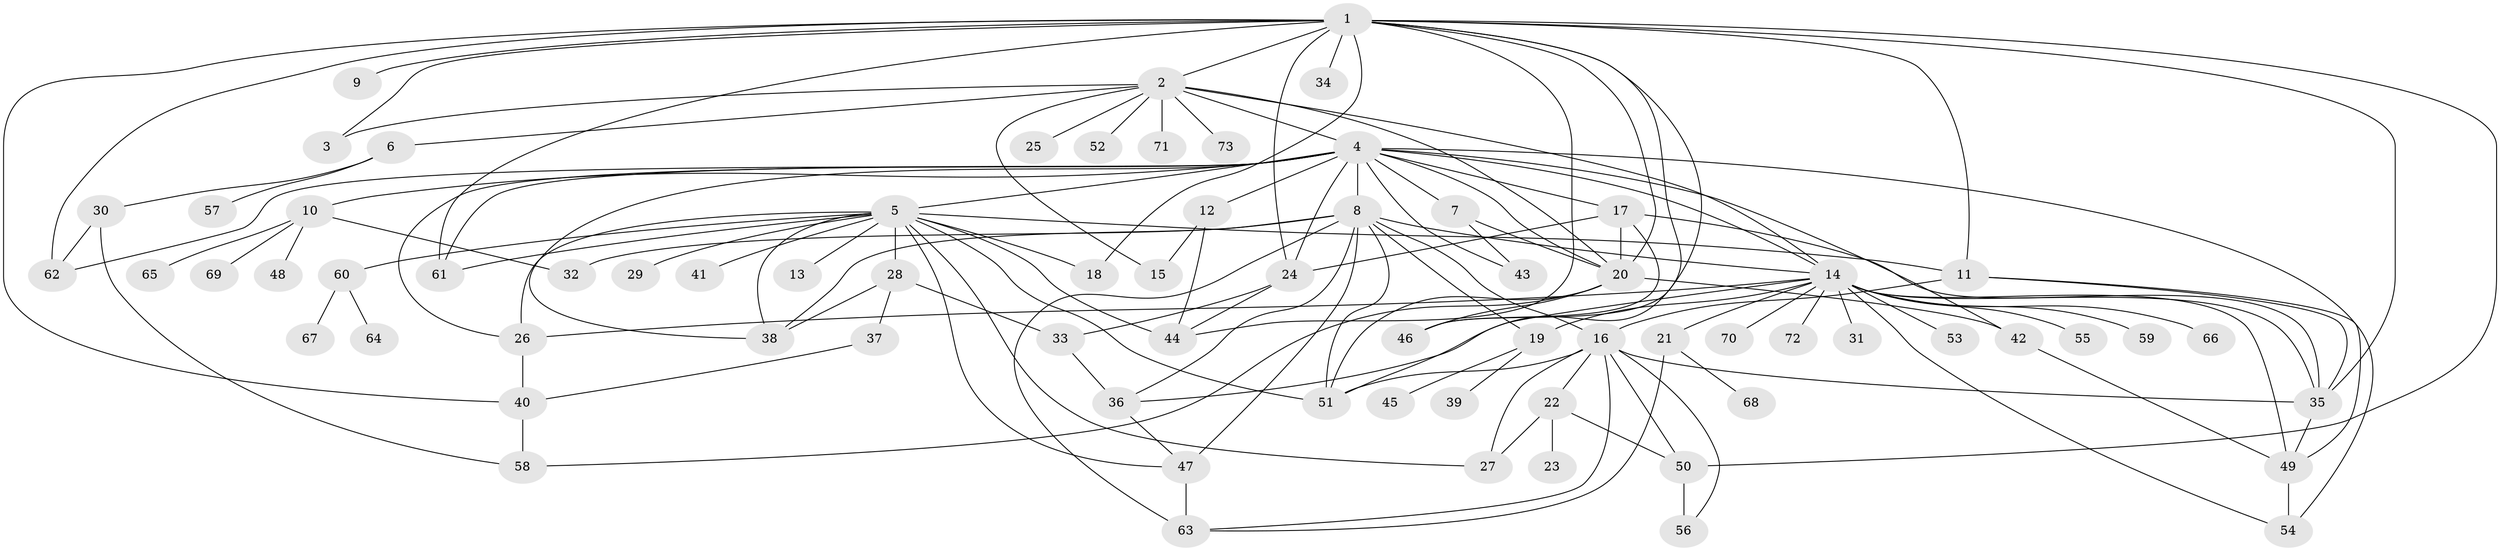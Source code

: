 // original degree distribution, {18: 0.006896551724137931, 13: 0.013793103448275862, 3: 0.1310344827586207, 36: 0.006896551724137931, 16: 0.006896551724137931, 4: 0.10344827586206896, 2: 0.15862068965517243, 1: 0.4896551724137931, 9: 0.006896551724137931, 6: 0.020689655172413793, 19: 0.006896551724137931, 12: 0.006896551724137931, 5: 0.020689655172413793, 8: 0.013793103448275862, 7: 0.006896551724137931}
// Generated by graph-tools (version 1.1) at 2025/35/03/09/25 02:35:37]
// undirected, 73 vertices, 133 edges
graph export_dot {
graph [start="1"]
  node [color=gray90,style=filled];
  1;
  2;
  3;
  4;
  5;
  6;
  7;
  8;
  9;
  10;
  11;
  12;
  13;
  14;
  15;
  16;
  17;
  18;
  19;
  20;
  21;
  22;
  23;
  24;
  25;
  26;
  27;
  28;
  29;
  30;
  31;
  32;
  33;
  34;
  35;
  36;
  37;
  38;
  39;
  40;
  41;
  42;
  43;
  44;
  45;
  46;
  47;
  48;
  49;
  50;
  51;
  52;
  53;
  54;
  55;
  56;
  57;
  58;
  59;
  60;
  61;
  62;
  63;
  64;
  65;
  66;
  67;
  68;
  69;
  70;
  71;
  72;
  73;
  1 -- 2 [weight=1.0];
  1 -- 3 [weight=1.0];
  1 -- 9 [weight=1.0];
  1 -- 11 [weight=1.0];
  1 -- 18 [weight=1.0];
  1 -- 20 [weight=1.0];
  1 -- 24 [weight=1.0];
  1 -- 34 [weight=1.0];
  1 -- 35 [weight=1.0];
  1 -- 40 [weight=1.0];
  1 -- 44 [weight=1.0];
  1 -- 46 [weight=1.0];
  1 -- 50 [weight=1.0];
  1 -- 51 [weight=1.0];
  1 -- 61 [weight=1.0];
  1 -- 62 [weight=1.0];
  2 -- 3 [weight=1.0];
  2 -- 4 [weight=1.0];
  2 -- 6 [weight=1.0];
  2 -- 14 [weight=1.0];
  2 -- 15 [weight=1.0];
  2 -- 20 [weight=1.0];
  2 -- 25 [weight=1.0];
  2 -- 52 [weight=1.0];
  2 -- 71 [weight=1.0];
  2 -- 73 [weight=1.0];
  4 -- 5 [weight=1.0];
  4 -- 7 [weight=1.0];
  4 -- 8 [weight=16.0];
  4 -- 10 [weight=1.0];
  4 -- 12 [weight=1.0];
  4 -- 14 [weight=1.0];
  4 -- 17 [weight=1.0];
  4 -- 20 [weight=1.0];
  4 -- 24 [weight=1.0];
  4 -- 26 [weight=1.0];
  4 -- 38 [weight=1.0];
  4 -- 42 [weight=1.0];
  4 -- 43 [weight=1.0];
  4 -- 49 [weight=1.0];
  4 -- 61 [weight=1.0];
  4 -- 62 [weight=1.0];
  5 -- 11 [weight=1.0];
  5 -- 13 [weight=1.0];
  5 -- 18 [weight=1.0];
  5 -- 26 [weight=1.0];
  5 -- 27 [weight=1.0];
  5 -- 28 [weight=1.0];
  5 -- 29 [weight=1.0];
  5 -- 38 [weight=1.0];
  5 -- 41 [weight=1.0];
  5 -- 44 [weight=1.0];
  5 -- 47 [weight=1.0];
  5 -- 51 [weight=1.0];
  5 -- 60 [weight=1.0];
  5 -- 61 [weight=1.0];
  6 -- 30 [weight=1.0];
  6 -- 57 [weight=1.0];
  7 -- 20 [weight=1.0];
  7 -- 43 [weight=1.0];
  8 -- 14 [weight=1.0];
  8 -- 16 [weight=1.0];
  8 -- 19 [weight=1.0];
  8 -- 32 [weight=1.0];
  8 -- 36 [weight=1.0];
  8 -- 38 [weight=1.0];
  8 -- 47 [weight=1.0];
  8 -- 51 [weight=1.0];
  8 -- 63 [weight=1.0];
  10 -- 32 [weight=1.0];
  10 -- 48 [weight=1.0];
  10 -- 65 [weight=1.0];
  10 -- 69 [weight=1.0];
  11 -- 16 [weight=1.0];
  11 -- 35 [weight=1.0];
  11 -- 54 [weight=1.0];
  12 -- 15 [weight=1.0];
  12 -- 44 [weight=1.0];
  14 -- 19 [weight=1.0];
  14 -- 21 [weight=1.0];
  14 -- 26 [weight=1.0];
  14 -- 31 [weight=1.0];
  14 -- 35 [weight=1.0];
  14 -- 36 [weight=1.0];
  14 -- 49 [weight=1.0];
  14 -- 53 [weight=1.0];
  14 -- 54 [weight=1.0];
  14 -- 55 [weight=1.0];
  14 -- 59 [weight=1.0];
  14 -- 66 [weight=1.0];
  14 -- 70 [weight=1.0];
  14 -- 72 [weight=1.0];
  16 -- 22 [weight=2.0];
  16 -- 27 [weight=1.0];
  16 -- 35 [weight=1.0];
  16 -- 50 [weight=1.0];
  16 -- 51 [weight=1.0];
  16 -- 56 [weight=1.0];
  16 -- 63 [weight=1.0];
  17 -- 20 [weight=1.0];
  17 -- 24 [weight=1.0];
  17 -- 35 [weight=1.0];
  17 -- 46 [weight=1.0];
  19 -- 39 [weight=1.0];
  19 -- 45 [weight=1.0];
  20 -- 42 [weight=1.0];
  20 -- 46 [weight=4.0];
  20 -- 51 [weight=1.0];
  20 -- 58 [weight=1.0];
  21 -- 63 [weight=1.0];
  21 -- 68 [weight=1.0];
  22 -- 23 [weight=1.0];
  22 -- 27 [weight=1.0];
  22 -- 50 [weight=1.0];
  24 -- 33 [weight=1.0];
  24 -- 44 [weight=1.0];
  26 -- 40 [weight=3.0];
  28 -- 33 [weight=1.0];
  28 -- 37 [weight=1.0];
  28 -- 38 [weight=1.0];
  30 -- 58 [weight=1.0];
  30 -- 62 [weight=1.0];
  33 -- 36 [weight=3.0];
  35 -- 49 [weight=1.0];
  36 -- 47 [weight=1.0];
  37 -- 40 [weight=1.0];
  40 -- 58 [weight=1.0];
  42 -- 49 [weight=1.0];
  47 -- 63 [weight=3.0];
  49 -- 54 [weight=1.0];
  50 -- 56 [weight=2.0];
  60 -- 64 [weight=1.0];
  60 -- 67 [weight=1.0];
}
